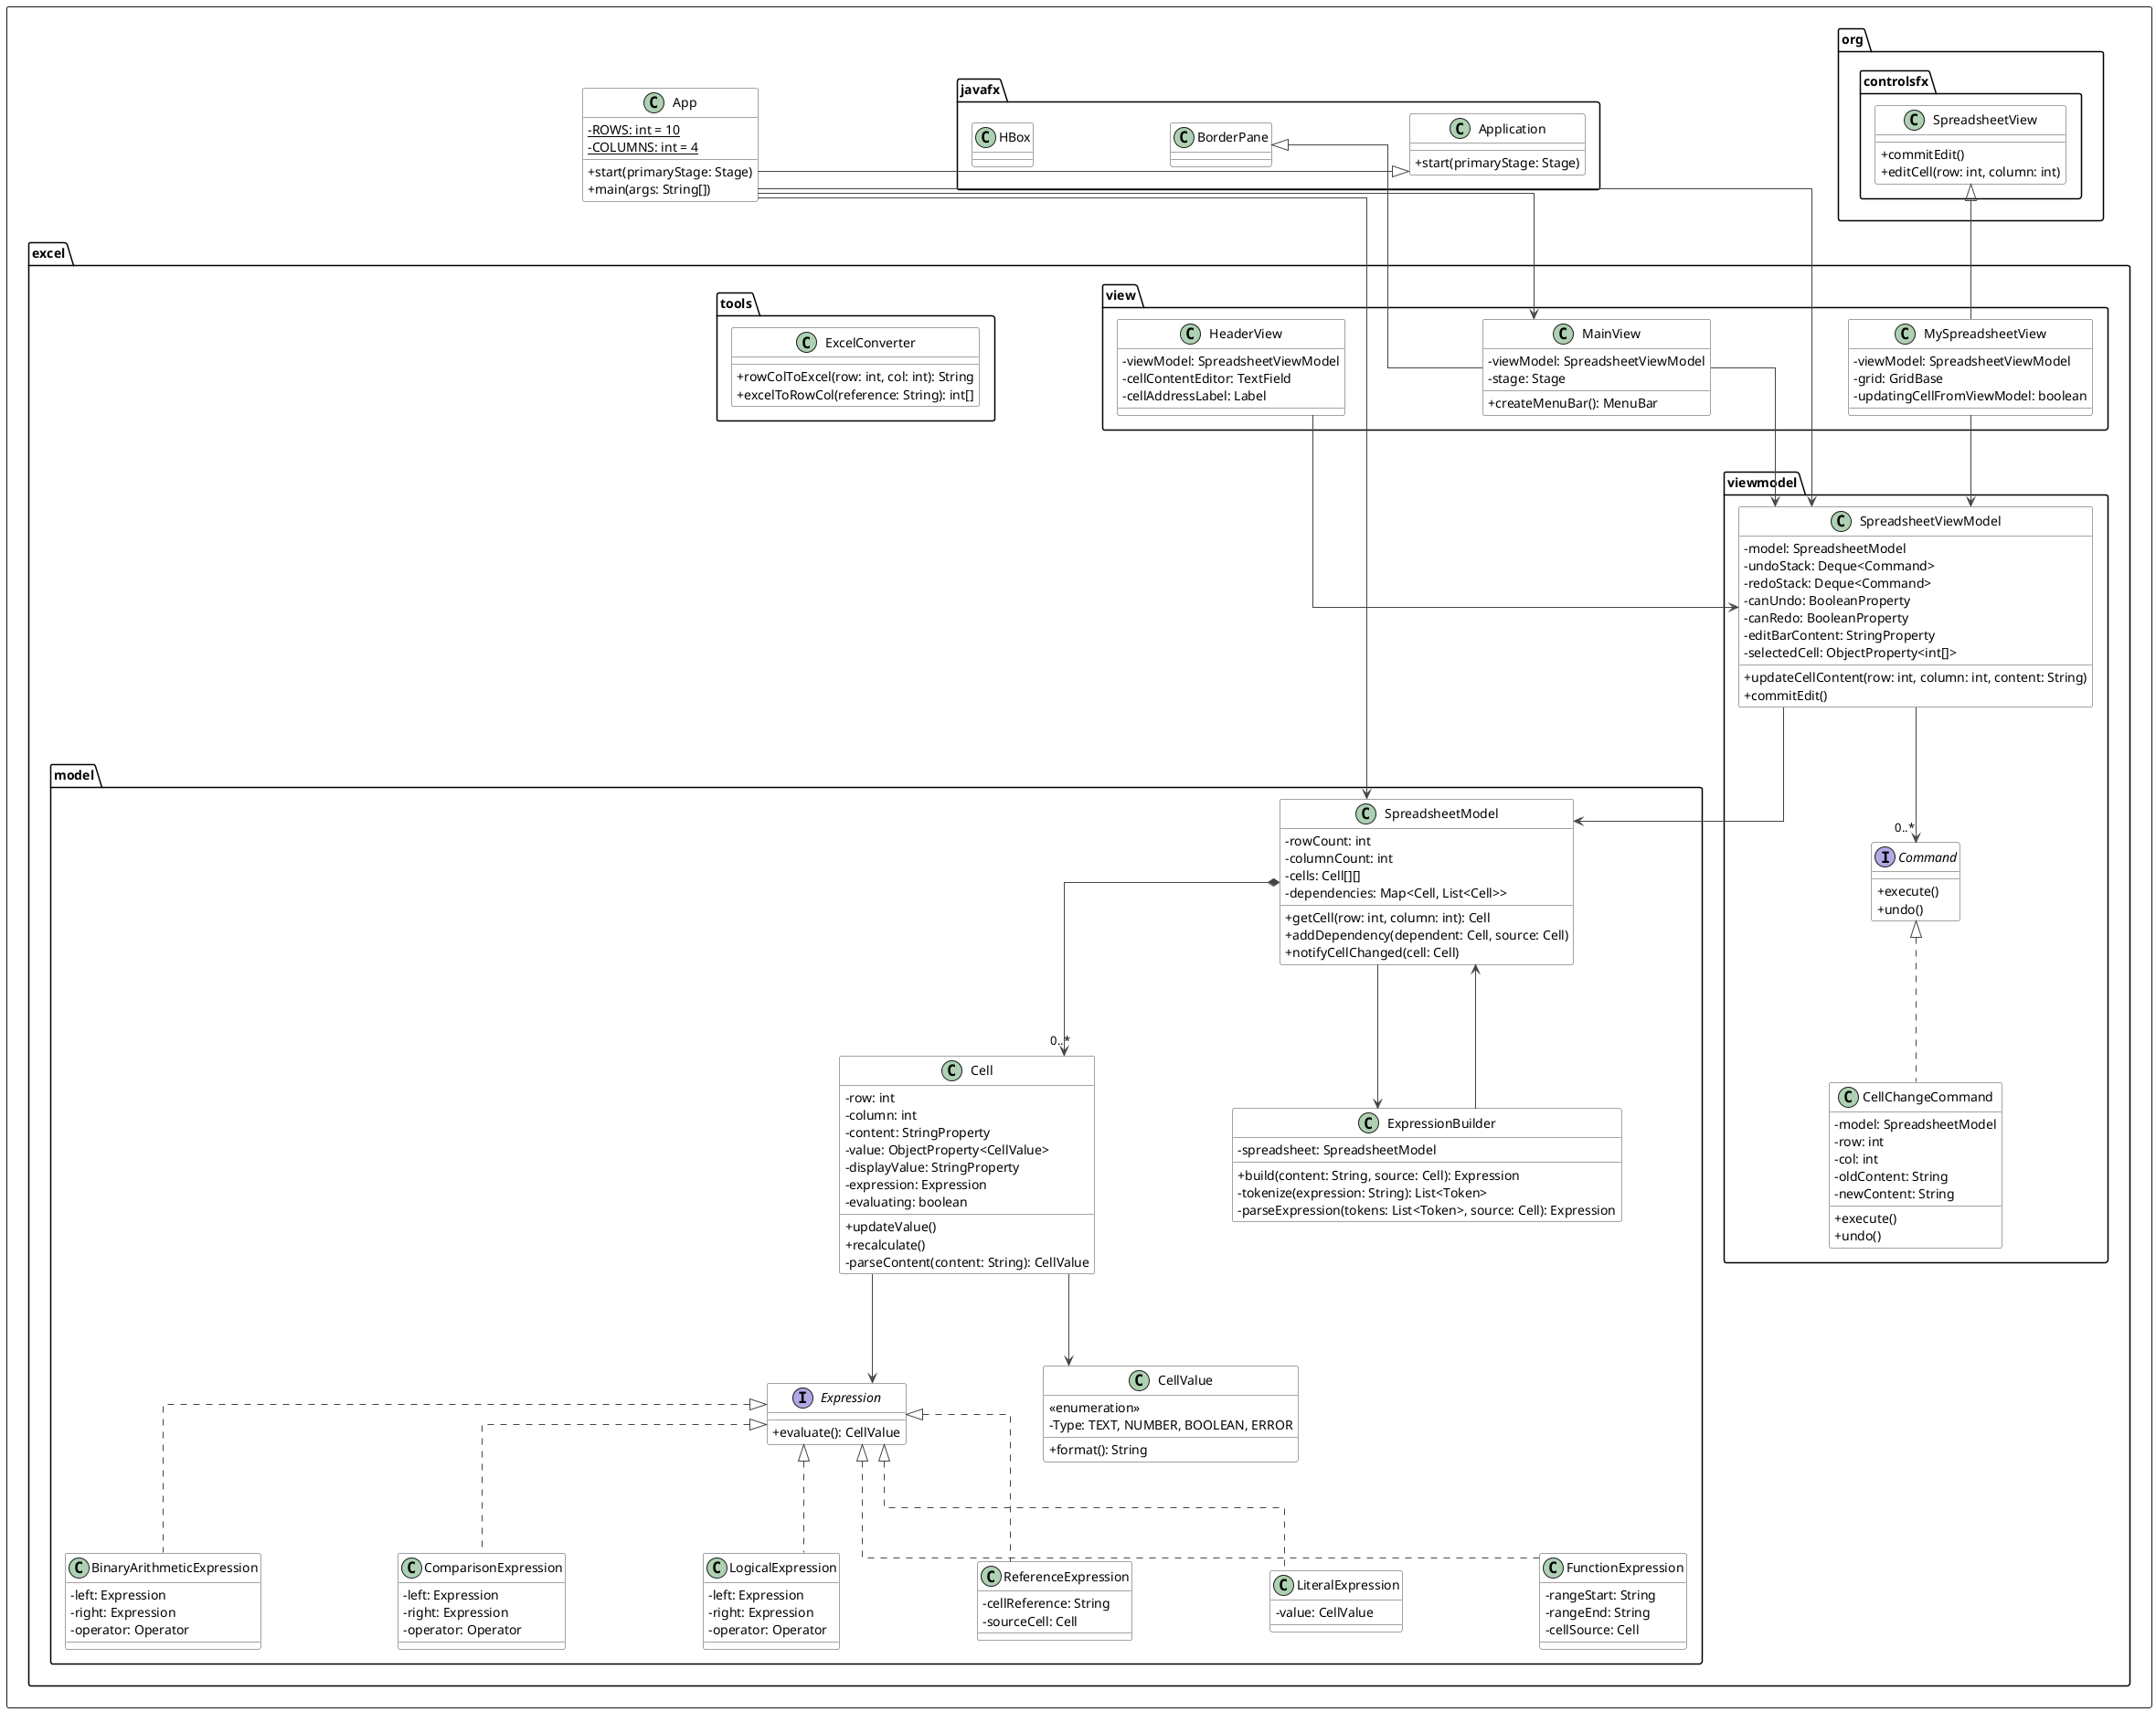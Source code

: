 @startuml

'!theme plain
skinparam defaultFontName Consolas
skinparam linetype ortho
skinparam classAttributeIconSize 0
skinparam nodesep 150
skinparam ranksep 100
skinparam class {
    BackgroundColor White
    ArrowColor #444444
    BorderColor #444444
}

rectangle  {

    package org.controlsfx {
        class SpreadsheetView {
            + commitEdit()
            + editCell(row: int, column: int)
        }
    }

    package javafx {
        class Application {
            + start(primaryStage: Stage)
        }

        class BorderPane
        class HBox
    }

    package excel.model {
        interface Expression {
            + evaluate(): CellValue
        }

        class SpreadsheetModel {
            - rowCount: int
            - columnCount: int
            - cells: Cell[][]
            - dependencies: Map<Cell, List<Cell>>
            + getCell(row: int, column: int): Cell
            + addDependency(dependent: Cell, source: Cell)
            + notifyCellChanged(cell: Cell)
        }

        class Cell {
            - row: int
            - column: int
            - content: StringProperty
            - value: ObjectProperty<CellValue>
            - displayValue: StringProperty
            - expression: Expression
            - evaluating: boolean
            + updateValue()
            + recalculate()
            - parseContent(content: String): CellValue
        }

        class CellValue {
            <<enumeration>>
            - Type: TEXT, NUMBER, BOOLEAN, ERROR
            + format(): String
        }

        class ExpressionBuilder {
            - spreadsheet: SpreadsheetModel
            + build(content: String, source: Cell): Expression
            - tokenize(expression: String): List<Token>
            - parseExpression(tokens: List<Token>, source: Cell): Expression
        }

        class BinaryArithmeticExpression {
            - left: Expression
            - right: Expression
            - operator: Operator
        }

        class ComparisonExpression {
            - left: Expression
            - right: Expression
            - operator: Operator
        }

        class LogicalExpression {
            - left: Expression
            - right: Expression
            - operator: Operator
        }

        class ReferenceExpression {
            - cellReference: String
            - sourceCell: Cell
        }

        class LiteralExpression {
            - value: CellValue
        }

        class FunctionExpression {
            - rangeStart: String
            - rangeEnd: String
            - cellSource: Cell
        }

        Expression <|.. BinaryArithmeticExpression
        Expression <|.. ComparisonExpression
        Expression <|.. LogicalExpression
        Expression <|.. ReferenceExpression
        Expression <|.. LiteralExpression
        Expression <|.. FunctionExpression

        SpreadsheetModel *--> "0..*" Cell
        SpreadsheetModel --> ExpressionBuilder
        Cell --> CellValue
        Cell --> Expression
        ExpressionBuilder --> SpreadsheetModel
    }

    package excel.view {
        class MainView {
            - viewModel: SpreadsheetViewModel
            - stage: Stage
            + createMenuBar(): MenuBar
        }

        class MySpreadsheetView {
            - viewModel: SpreadsheetViewModel
            - grid: GridBase
            - updatingCellFromViewModel: boolean
        }

        class HeaderView {
            - viewModel: SpreadsheetViewModel
            - cellContentEditor: TextField
            - cellAddressLabel: Label
        }

        BorderPane <|-- MainView
        SpreadsheetView <|-- MySpreadsheetView
    }

    package excel.viewmodel {
        class SpreadsheetViewModel {
            - model: SpreadsheetModel
            - undoStack: Deque<Command>
            - redoStack: Deque<Command>
            - canUndo: BooleanProperty
            - canRedo: BooleanProperty
            - editBarContent: StringProperty
            - selectedCell: ObjectProperty<int[]>
            + updateCellContent(row: int, column: int, content: String)
            + commitEdit()
        }

        class CellChangeCommand {
            - model: SpreadsheetModel
            - row: int
            - col: int
            - oldContent: String
            - newContent: String
            + execute()
            + undo()
        }

        interface Command {
            + execute()
            + undo()
        }

        Command <|.. CellChangeCommand
        SpreadsheetViewModel --> "0..*" Command
    }

    package excel.tools {
        class ExcelConverter {
            + rowColToExcel(row: int, col: int): String
            + excelToRowCol(reference: String): int[]
        }
    }

    class App {
        - ROWS: int = 10 {static}
        - COLUMNS: int = 4 {static}
        + start(primaryStage: Stage)
        + main(args: String[])
    }

    App -|> javafx.Application
    App --> excel.model.SpreadsheetModel
    App --> excel.viewmodel.SpreadsheetViewModel
    App --> excel.view.MainView
    SpreadsheetViewModel --> excel.model.SpreadsheetModel
    excel.view.MainView --> excel.viewmodel.SpreadsheetViewModel
    excel.view.MySpreadsheetView --> excel.viewmodel.SpreadsheetViewModel
    excel.view.HeaderView --> excel.viewmodel.SpreadsheetViewModel
}

@enduml